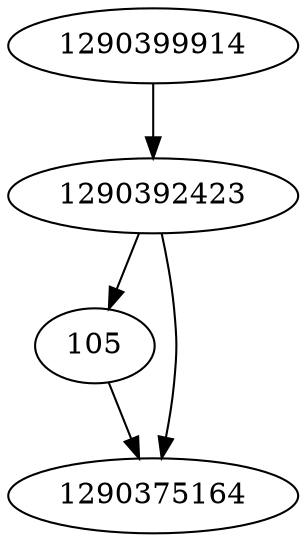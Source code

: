 strict digraph  {
105;
1290399914;
1290375164;
1290392423;
105 -> 1290375164;
1290399914 -> 1290392423;
1290392423 -> 105;
1290392423 -> 1290375164;
}
